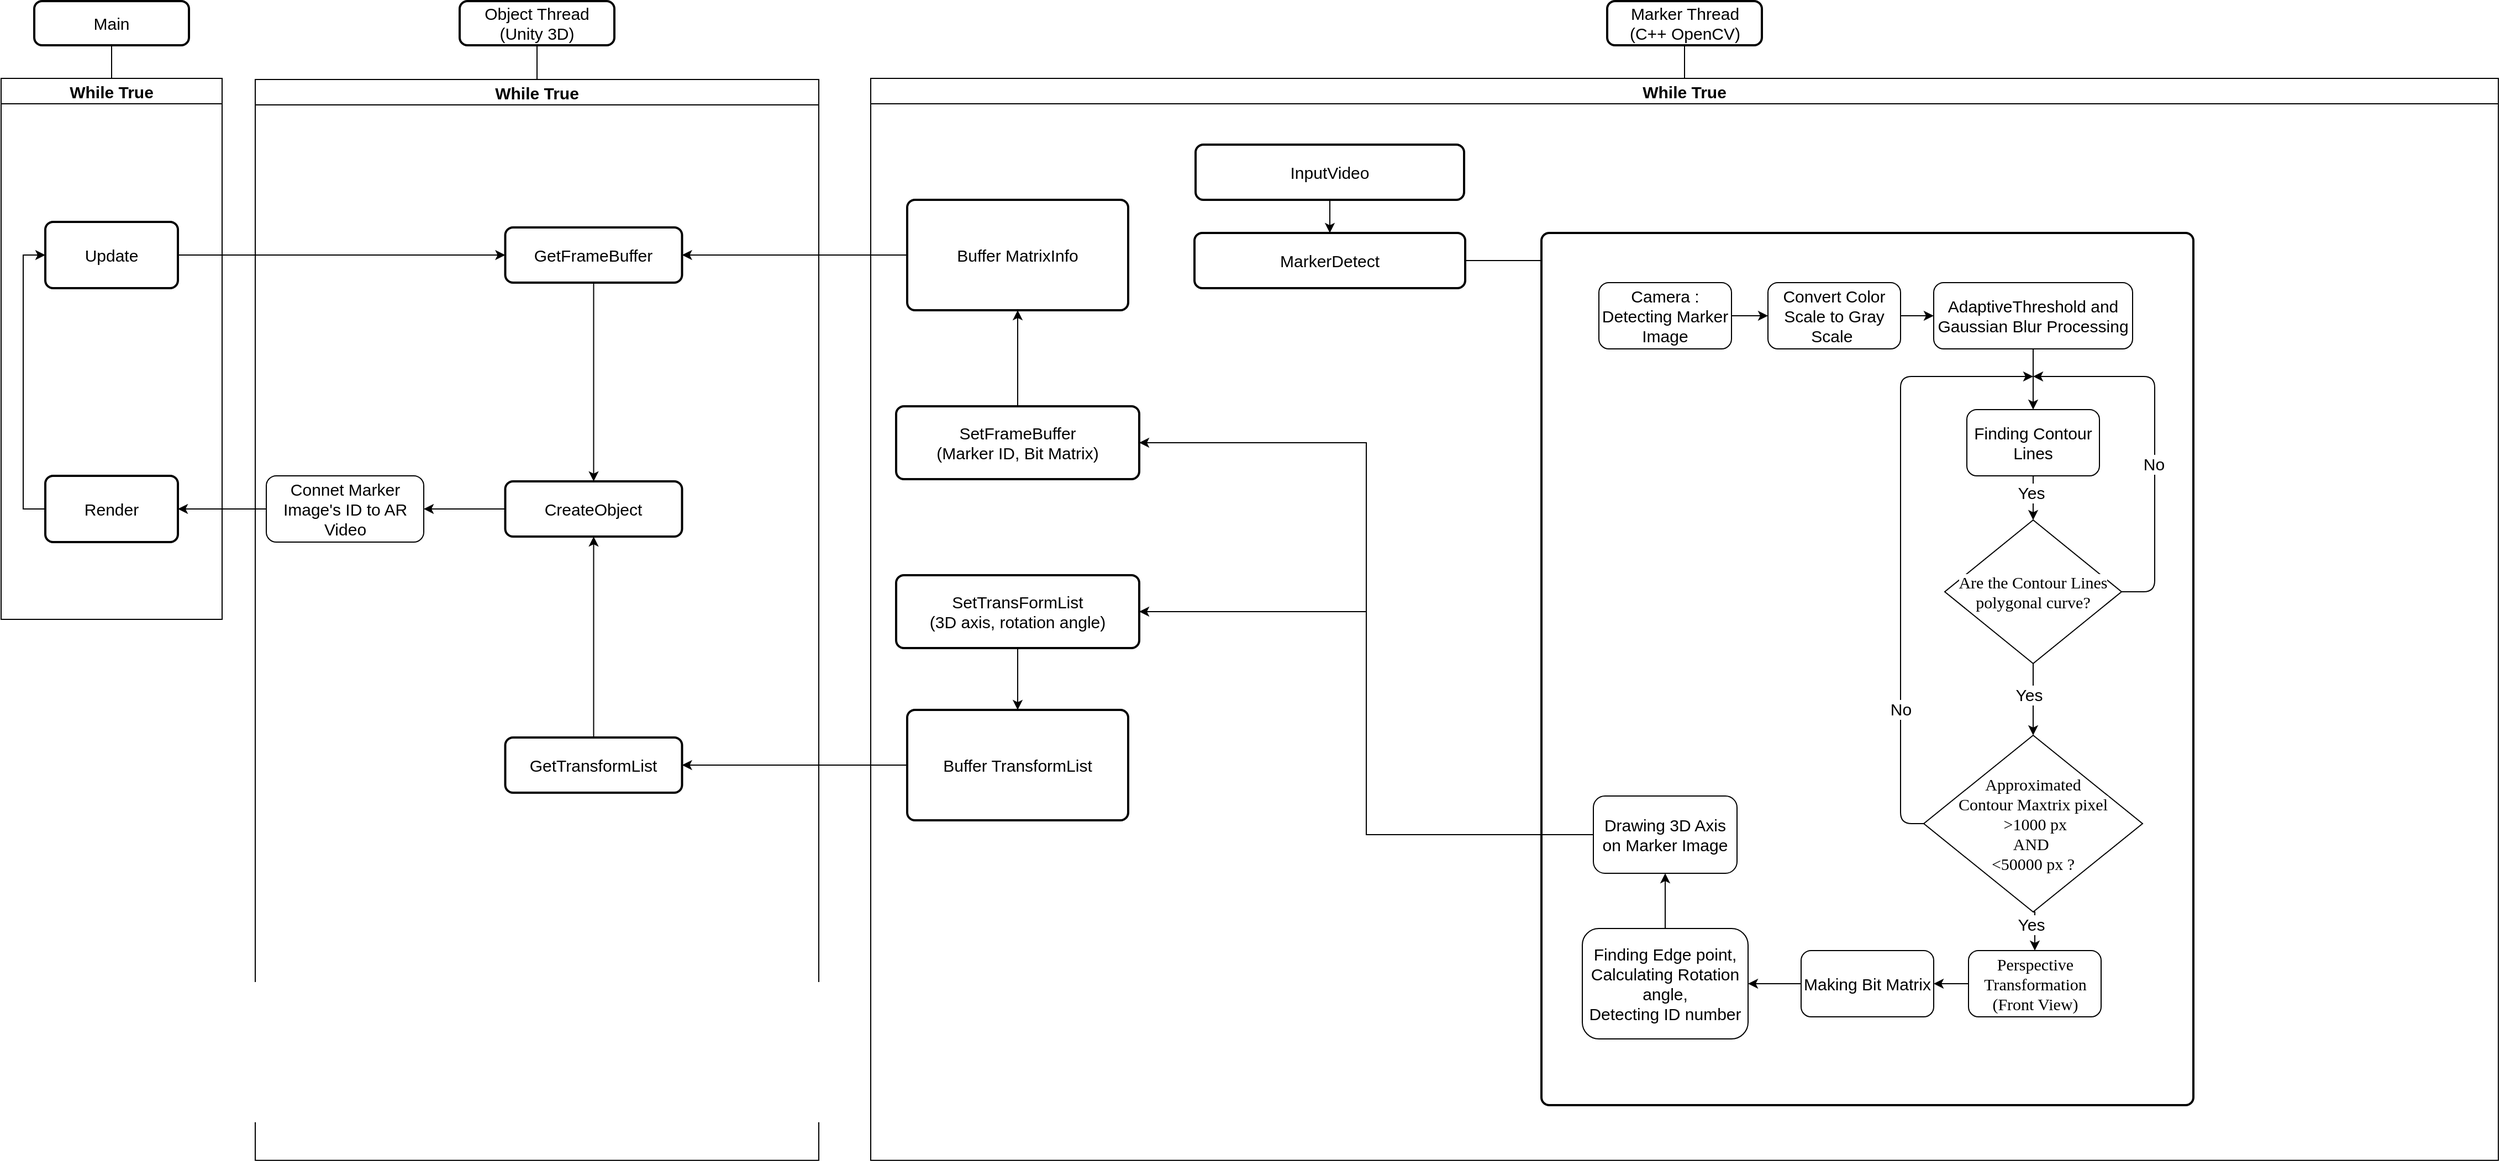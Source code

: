 <mxfile version="13.3.9" type="google"><diagram id="C5RBs43oDa-KdzZeNtuy" name="Page-1"><mxGraphModel dx="2338" dy="2376" grid="1" gridSize="10" guides="1" tooltips="1" connect="1" arrows="1" fold="1" page="1" pageScale="1" pageWidth="827" pageHeight="1169" math="0" shadow="0"><root><mxCell id="WIyWlLk6GJQsqaUBKTNV-0"/><mxCell id="WIyWlLk6GJQsqaUBKTNV-1" parent="WIyWlLk6GJQsqaUBKTNV-0"/><mxCell id="6Gjk1a8zu1ggyRA-XktW-2" value="While True" style="swimlane;startSize=23;fontSize=15;" vertex="1" parent="WIyWlLk6GJQsqaUBKTNV-1"><mxGeometry x="100" y="50" width="200" height="490" as="geometry"/></mxCell><mxCell id="6Gjk1a8zu1ggyRA-XktW-6" style="edgeStyle=orthogonalEdgeStyle;rounded=0;orthogonalLoop=1;jettySize=auto;html=1;exitX=0;exitY=0.5;exitDx=0;exitDy=0;entryX=0;entryY=0.5;entryDx=0;entryDy=0;fontSize=15;" edge="1" parent="6Gjk1a8zu1ggyRA-XktW-2" source="6Gjk1a8zu1ggyRA-XktW-5" target="6Gjk1a8zu1ggyRA-XktW-4"><mxGeometry relative="1" as="geometry"/></mxCell><mxCell id="6Gjk1a8zu1ggyRA-XktW-5" value="Render" style="rounded=1;whiteSpace=wrap;html=1;absoluteArcSize=1;arcSize=14;strokeWidth=2;fontSize=15;" vertex="1" parent="6Gjk1a8zu1ggyRA-XktW-2"><mxGeometry x="40" y="360" width="120" height="60" as="geometry"/></mxCell><mxCell id="6Gjk1a8zu1ggyRA-XktW-4" value="Update" style="rounded=1;whiteSpace=wrap;html=1;absoluteArcSize=1;arcSize=14;strokeWidth=2;fontSize=15;" vertex="1" parent="6Gjk1a8zu1ggyRA-XktW-2"><mxGeometry x="40" y="130" width="120" height="60" as="geometry"/></mxCell><mxCell id="6Gjk1a8zu1ggyRA-XktW-7" value="While True" style="swimlane;fontSize=15;startSize=23;" vertex="1" parent="WIyWlLk6GJQsqaUBKTNV-1"><mxGeometry x="330" y="51" width="510" height="979" as="geometry"/></mxCell><mxCell id="6Gjk1a8zu1ggyRA-XktW-178" style="edgeStyle=orthogonalEdgeStyle;rounded=0;orthogonalLoop=1;jettySize=auto;html=1;entryX=0.5;entryY=0;entryDx=0;entryDy=0;fontSize=15;" edge="1" parent="6Gjk1a8zu1ggyRA-XktW-7" source="6Gjk1a8zu1ggyRA-XktW-9" target="6Gjk1a8zu1ggyRA-XktW-176"><mxGeometry relative="1" as="geometry"/></mxCell><mxCell id="6Gjk1a8zu1ggyRA-XktW-9" value="GetFrameBuffer" style="rounded=1;whiteSpace=wrap;html=1;absoluteArcSize=1;arcSize=14;strokeWidth=2;fontSize=15;" vertex="1" parent="6Gjk1a8zu1ggyRA-XktW-7"><mxGeometry x="226.25" y="134" width="160" height="50" as="geometry"/></mxCell><mxCell id="6Gjk1a8zu1ggyRA-XktW-177" style="edgeStyle=orthogonalEdgeStyle;rounded=0;orthogonalLoop=1;jettySize=auto;html=1;entryX=0.5;entryY=1;entryDx=0;entryDy=0;fontSize=15;" edge="1" parent="6Gjk1a8zu1ggyRA-XktW-7" source="6Gjk1a8zu1ggyRA-XktW-112" target="6Gjk1a8zu1ggyRA-XktW-176"><mxGeometry relative="1" as="geometry"/></mxCell><mxCell id="6Gjk1a8zu1ggyRA-XktW-112" value="GetTransformList" style="rounded=1;whiteSpace=wrap;html=1;absoluteArcSize=1;arcSize=14;strokeWidth=2;fontSize=15;" vertex="1" parent="6Gjk1a8zu1ggyRA-XktW-7"><mxGeometry x="226.25" y="596" width="160" height="50" as="geometry"/></mxCell><mxCell id="6Gjk1a8zu1ggyRA-XktW-165" value="Connet Marker Image's ID to AR Video" style="rounded=1;whiteSpace=wrap;html=1;fontSize=15;" vertex="1" parent="6Gjk1a8zu1ggyRA-XktW-7"><mxGeometry x="10" y="359" width="142.5" height="60" as="geometry"/></mxCell><mxCell id="6Gjk1a8zu1ggyRA-XktW-180" style="edgeStyle=orthogonalEdgeStyle;rounded=0;orthogonalLoop=1;jettySize=auto;html=1;fontSize=15;" edge="1" parent="6Gjk1a8zu1ggyRA-XktW-7" source="6Gjk1a8zu1ggyRA-XktW-176" target="6Gjk1a8zu1ggyRA-XktW-165"><mxGeometry relative="1" as="geometry"/></mxCell><mxCell id="6Gjk1a8zu1ggyRA-XktW-176" value="CreateObject" style="rounded=1;whiteSpace=wrap;html=1;absoluteArcSize=1;arcSize=14;strokeWidth=2;fontSize=15;" vertex="1" parent="6Gjk1a8zu1ggyRA-XktW-7"><mxGeometry x="226.25" y="364" width="160" height="50" as="geometry"/></mxCell><mxCell id="6Gjk1a8zu1ggyRA-XktW-10" value="While True" style="swimlane;fontSize=15;startSize=23;" vertex="1" parent="WIyWlLk6GJQsqaUBKTNV-1"><mxGeometry x="887" y="50" width="1473" height="980" as="geometry"/></mxCell><mxCell id="6Gjk1a8zu1ggyRA-XktW-104" value="" style="rounded=1;whiteSpace=wrap;html=1;absoluteArcSize=1;arcSize=14;strokeWidth=2;fontSize=15;" vertex="1" parent="6Gjk1a8zu1ggyRA-XktW-10"><mxGeometry x="607" y="140" width="590" height="790" as="geometry"/></mxCell><mxCell id="6Gjk1a8zu1ggyRA-XktW-120" style="edgeStyle=orthogonalEdgeStyle;rounded=0;orthogonalLoop=1;jettySize=auto;html=1;exitX=0.5;exitY=1;exitDx=0;exitDy=0;fontSize=15;" edge="1" parent="6Gjk1a8zu1ggyRA-XktW-10" source="6Gjk1a8zu1ggyRA-XktW-11" target="6Gjk1a8zu1ggyRA-XktW-12"><mxGeometry relative="1" as="geometry"/></mxCell><mxCell id="6Gjk1a8zu1ggyRA-XktW-11" value="InputVideo" style="rounded=1;whiteSpace=wrap;html=1;absoluteArcSize=1;arcSize=14;strokeWidth=2;fontSize=15;" vertex="1" parent="6Gjk1a8zu1ggyRA-XktW-10"><mxGeometry x="294" y="60" width="243" height="50" as="geometry"/></mxCell><mxCell id="6Gjk1a8zu1ggyRA-XktW-12" value="MarkerDetect" style="rounded=1;whiteSpace=wrap;html=1;absoluteArcSize=1;arcSize=14;strokeWidth=2;fontSize=15;" vertex="1" parent="6Gjk1a8zu1ggyRA-XktW-10"><mxGeometry x="293" y="140" width="245" height="50" as="geometry"/></mxCell><mxCell id="6Gjk1a8zu1ggyRA-XktW-41" value="Camera : Detecting Marker Image" style="rounded=1;whiteSpace=wrap;html=1;fontSize=15;" vertex="1" parent="6Gjk1a8zu1ggyRA-XktW-10"><mxGeometry x="659" y="185" width="120" height="60" as="geometry"/></mxCell><mxCell id="6Gjk1a8zu1ggyRA-XktW-43" value="Convert Color Scale to Gray Scale&amp;nbsp;" style="rounded=1;whiteSpace=wrap;html=1;fontSize=15;" vertex="1" parent="6Gjk1a8zu1ggyRA-XktW-10"><mxGeometry x="812" y="185" width="120" height="60" as="geometry"/></mxCell><mxCell id="6Gjk1a8zu1ggyRA-XktW-40" value="" style="edgeStyle=orthogonalEdgeStyle;rounded=0;orthogonalLoop=1;jettySize=auto;html=1;" edge="1" parent="6Gjk1a8zu1ggyRA-XktW-10" source="6Gjk1a8zu1ggyRA-XktW-41" target="6Gjk1a8zu1ggyRA-XktW-43"><mxGeometry relative="1" as="geometry"/></mxCell><mxCell id="6Gjk1a8zu1ggyRA-XktW-45" value="AdaptiveThreshold and Gaussian Blur Processing" style="rounded=1;whiteSpace=wrap;html=1;fontSize=15;" vertex="1" parent="6Gjk1a8zu1ggyRA-XktW-10"><mxGeometry x="962" y="185" width="180" height="60" as="geometry"/></mxCell><mxCell id="6Gjk1a8zu1ggyRA-XktW-42" value="" style="edgeStyle=orthogonalEdgeStyle;rounded=0;orthogonalLoop=1;jettySize=auto;html=1;" edge="1" parent="6Gjk1a8zu1ggyRA-XktW-10" source="6Gjk1a8zu1ggyRA-XktW-43" target="6Gjk1a8zu1ggyRA-XktW-45"><mxGeometry relative="1" as="geometry"/></mxCell><mxCell id="6Gjk1a8zu1ggyRA-XktW-76" value="" style="endArrow=classic;html=1;exitX=1;exitY=0.5;exitDx=0;exitDy=0;" edge="1" parent="6Gjk1a8zu1ggyRA-XktW-10" source="6Gjk1a8zu1ggyRA-XktW-49"><mxGeometry width="50" height="50" relative="1" as="geometry"><mxPoint x="1202" y="530" as="sourcePoint"/><mxPoint x="1052" y="270" as="targetPoint"/><Array as="points"><mxPoint x="1162" y="465"/><mxPoint x="1162" y="270"/></Array></mxGeometry></mxCell><mxCell id="6Gjk1a8zu1ggyRA-XktW-78" value="No" style="edgeLabel;html=1;align=center;verticalAlign=middle;resizable=0;points=[];fontSize=15;" vertex="1" connectable="0" parent="6Gjk1a8zu1ggyRA-XktW-76"><mxGeometry x="-0.336" y="1" relative="1" as="geometry"><mxPoint y="-35.41" as="offset"/></mxGeometry></mxCell><mxCell id="6Gjk1a8zu1ggyRA-XktW-47" value="Finding Contour Lines" style="rounded=1;whiteSpace=wrap;html=1;fontSize=15;" vertex="1" parent="6Gjk1a8zu1ggyRA-XktW-10"><mxGeometry x="992" y="300" width="120" height="60" as="geometry"/></mxCell><mxCell id="6Gjk1a8zu1ggyRA-XktW-44" value="" style="edgeStyle=orthogonalEdgeStyle;rounded=0;orthogonalLoop=1;jettySize=auto;html=1;" edge="1" parent="6Gjk1a8zu1ggyRA-XktW-10" source="6Gjk1a8zu1ggyRA-XktW-45" target="6Gjk1a8zu1ggyRA-XktW-47"><mxGeometry relative="1" as="geometry"/></mxCell><mxCell id="6Gjk1a8zu1ggyRA-XktW-49" value="&lt;span style=&quot;font-family: &amp;quot;ubuntu condensed&amp;quot; , &amp;quot;noto sans korean&amp;quot; ; font-size: 15px ; background-color: rgb(255 , 255 , 255)&quot;&gt;Are the Contour Lines polygonal curve?&lt;/span&gt;" style="rhombus;whiteSpace=wrap;html=1;fontSize=15;" vertex="1" parent="6Gjk1a8zu1ggyRA-XktW-10"><mxGeometry x="972" y="400" width="160" height="130" as="geometry"/></mxCell><mxCell id="6Gjk1a8zu1ggyRA-XktW-46" value="" style="edgeStyle=orthogonalEdgeStyle;rounded=0;orthogonalLoop=1;jettySize=auto;html=1;" edge="1" parent="6Gjk1a8zu1ggyRA-XktW-10" source="6Gjk1a8zu1ggyRA-XktW-47" target="6Gjk1a8zu1ggyRA-XktW-49"><mxGeometry relative="1" as="geometry"/></mxCell><mxCell id="6Gjk1a8zu1ggyRA-XktW-91" style="edgeStyle=orthogonalEdgeStyle;rounded=0;orthogonalLoop=1;jettySize=auto;html=1;exitX=0.5;exitY=1;exitDx=0;exitDy=0;entryX=0.5;entryY=0;entryDx=0;entryDy=0;fontSize=15;" edge="1" parent="6Gjk1a8zu1ggyRA-XktW-10" source="6Gjk1a8zu1ggyRA-XktW-80" target="6Gjk1a8zu1ggyRA-XktW-88"><mxGeometry relative="1" as="geometry"/></mxCell><mxCell id="6Gjk1a8zu1ggyRA-XktW-80" value="&lt;font face=&quot;ubuntu condensed, noto sans korean&quot; style=&quot;font-size: 15px&quot;&gt;&lt;span style=&quot;font-size: 15px ; background-color: rgb(255 , 255 , 255)&quot;&gt;Approximated&lt;br style=&quot;font-size: 15px&quot;&gt;Contour Maxtrix pixel&lt;br style=&quot;font-size: 15px&quot;&gt;&amp;nbsp;&amp;gt;1000 px &lt;br style=&quot;font-size: 15px&quot;&gt;AND&amp;nbsp;&lt;br style=&quot;font-size: 15px&quot;&gt;&amp;lt;50000 px ?&lt;/span&gt;&lt;/font&gt;" style="rhombus;whiteSpace=wrap;html=1;fontSize=15;" vertex="1" parent="6Gjk1a8zu1ggyRA-XktW-10"><mxGeometry x="953" y="595" width="198" height="160" as="geometry"/></mxCell><mxCell id="6Gjk1a8zu1ggyRA-XktW-81" value="" style="edgeStyle=orthogonalEdgeStyle;rounded=0;orthogonalLoop=1;jettySize=auto;html=1;exitX=0.5;exitY=1;exitDx=0;exitDy=0;entryX=0.5;entryY=0;entryDx=0;entryDy=0;" edge="1" parent="6Gjk1a8zu1ggyRA-XktW-10" source="6Gjk1a8zu1ggyRA-XktW-49" target="6Gjk1a8zu1ggyRA-XktW-80"><mxGeometry relative="1" as="geometry"><mxPoint x="753.0" y="575" as="sourcePoint"/><mxPoint x="813" y="575" as="targetPoint"/></mxGeometry></mxCell><mxCell id="6Gjk1a8zu1ggyRA-XktW-82" value="" style="endArrow=classic;html=1;exitX=0;exitY=0.5;exitDx=0;exitDy=0;" edge="1" parent="6Gjk1a8zu1ggyRA-XktW-10" source="6Gjk1a8zu1ggyRA-XktW-80"><mxGeometry width="50" height="50" relative="1" as="geometry"><mxPoint x="932" y="670" as="sourcePoint"/><mxPoint x="1052" y="270" as="targetPoint"/><Array as="points"><mxPoint x="932" y="675"/><mxPoint x="932" y="270"/></Array></mxGeometry></mxCell><mxCell id="6Gjk1a8zu1ggyRA-XktW-83" value="No" style="edgeLabel;html=1;align=center;verticalAlign=middle;resizable=0;points=[];fontSize=15;" vertex="1" connectable="0" parent="6Gjk1a8zu1ggyRA-XktW-82"><mxGeometry x="-0.568" y="-2" relative="1" as="geometry"><mxPoint x="-2" y="-7.67" as="offset"/></mxGeometry></mxCell><mxCell id="6Gjk1a8zu1ggyRA-XktW-96" style="edgeStyle=orthogonalEdgeStyle;rounded=0;orthogonalLoop=1;jettySize=auto;html=1;exitX=0;exitY=0.5;exitDx=0;exitDy=0;fontSize=15;" edge="1" parent="6Gjk1a8zu1ggyRA-XktW-10" source="6Gjk1a8zu1ggyRA-XktW-88" target="6Gjk1a8zu1ggyRA-XktW-93"><mxGeometry relative="1" as="geometry"/></mxCell><mxCell id="6Gjk1a8zu1ggyRA-XktW-88" value="&lt;span style=&quot;font-family: &amp;quot;ubuntu condensed&amp;quot; , &amp;quot;noto sans korean&amp;quot; ; font-size: 15px ; background-color: rgb(255 , 255 , 255)&quot;&gt;Perspective Transformation&lt;br style=&quot;font-size: 15px;&quot;&gt;(Front View)&lt;br style=&quot;font-size: 15px;&quot;&gt;&lt;/span&gt;" style="rounded=1;whiteSpace=wrap;html=1;fontSize=15;" vertex="1" parent="6Gjk1a8zu1ggyRA-XktW-10"><mxGeometry x="993.5" y="790" width="120" height="60" as="geometry"/></mxCell><mxCell id="6Gjk1a8zu1ggyRA-XktW-97" style="edgeStyle=orthogonalEdgeStyle;rounded=0;orthogonalLoop=1;jettySize=auto;html=1;exitX=0;exitY=0.5;exitDx=0;exitDy=0;fontSize=15;" edge="1" parent="6Gjk1a8zu1ggyRA-XktW-10" source="6Gjk1a8zu1ggyRA-XktW-93" target="6Gjk1a8zu1ggyRA-XktW-94"><mxGeometry relative="1" as="geometry"/></mxCell><mxCell id="6Gjk1a8zu1ggyRA-XktW-93" value="Making Bit Matrix" style="rounded=1;whiteSpace=wrap;html=1;fontSize=15;" vertex="1" parent="6Gjk1a8zu1ggyRA-XktW-10"><mxGeometry x="842" y="790" width="120" height="60" as="geometry"/></mxCell><mxCell id="6Gjk1a8zu1ggyRA-XktW-100" style="edgeStyle=orthogonalEdgeStyle;rounded=0;orthogonalLoop=1;jettySize=auto;html=1;exitX=0.5;exitY=0;exitDx=0;exitDy=0;entryX=0.5;entryY=1;entryDx=0;entryDy=0;fontSize=15;" edge="1" parent="6Gjk1a8zu1ggyRA-XktW-10" source="6Gjk1a8zu1ggyRA-XktW-94" target="6Gjk1a8zu1ggyRA-XktW-95"><mxGeometry relative="1" as="geometry"/></mxCell><mxCell id="6Gjk1a8zu1ggyRA-XktW-94" value="Finding Edge point, &lt;br style=&quot;font-size: 15px;&quot;&gt;Calculating Rotation angle,&lt;br style=&quot;font-size: 15px;&quot;&gt;Detecting ID number" style="rounded=1;whiteSpace=wrap;html=1;fontSize=15;" vertex="1" parent="6Gjk1a8zu1ggyRA-XktW-10"><mxGeometry x="644" y="770" width="150" height="100" as="geometry"/></mxCell><mxCell id="6Gjk1a8zu1ggyRA-XktW-187" style="edgeStyle=orthogonalEdgeStyle;rounded=0;orthogonalLoop=1;jettySize=auto;html=1;entryX=1;entryY=0.5;entryDx=0;entryDy=0;fontSize=15;" edge="1" parent="6Gjk1a8zu1ggyRA-XktW-10" source="6Gjk1a8zu1ggyRA-XktW-95" target="6Gjk1a8zu1ggyRA-XktW-185"><mxGeometry relative="1" as="geometry"/></mxCell><mxCell id="6Gjk1a8zu1ggyRA-XktW-188" style="edgeStyle=orthogonalEdgeStyle;rounded=0;orthogonalLoop=1;jettySize=auto;html=1;entryX=1;entryY=0.5;entryDx=0;entryDy=0;fontSize=15;" edge="1" parent="6Gjk1a8zu1ggyRA-XktW-10" source="6Gjk1a8zu1ggyRA-XktW-95" target="6Gjk1a8zu1ggyRA-XktW-105"><mxGeometry relative="1" as="geometry"/></mxCell><mxCell id="6Gjk1a8zu1ggyRA-XktW-95" value="Drawing 3D Axis &lt;br&gt;on Marker Image" style="rounded=1;whiteSpace=wrap;html=1;fontSize=15;" vertex="1" parent="6Gjk1a8zu1ggyRA-XktW-10"><mxGeometry x="654" y="650" width="130" height="70" as="geometry"/></mxCell><mxCell id="6Gjk1a8zu1ggyRA-XktW-173" style="edgeStyle=orthogonalEdgeStyle;rounded=0;orthogonalLoop=1;jettySize=auto;html=1;exitX=0.5;exitY=0;exitDx=0;exitDy=0;entryX=0.5;entryY=1;entryDx=0;entryDy=0;fontSize=15;" edge="1" parent="6Gjk1a8zu1ggyRA-XktW-10" source="6Gjk1a8zu1ggyRA-XktW-105" target="6Gjk1a8zu1ggyRA-XktW-125"><mxGeometry relative="1" as="geometry"/></mxCell><mxCell id="6Gjk1a8zu1ggyRA-XktW-105" value="SetFrameBuffer&lt;br&gt;(Marker ID, Bit Matrix)" style="rounded=1;whiteSpace=wrap;html=1;absoluteArcSize=1;arcSize=14;strokeWidth=2;fontSize=15;" vertex="1" parent="6Gjk1a8zu1ggyRA-XktW-10"><mxGeometry x="23" y="297" width="220" height="66" as="geometry"/></mxCell><mxCell id="6Gjk1a8zu1ggyRA-XktW-117" value="" style="endArrow=none;html=1;fontSize=15;exitX=1;exitY=0.5;exitDx=0;exitDy=0;" edge="1" parent="6Gjk1a8zu1ggyRA-XktW-10"><mxGeometry width="50" height="50" relative="1" as="geometry"><mxPoint x="539" y="165" as="sourcePoint"/><mxPoint x="606" y="165" as="targetPoint"/></mxGeometry></mxCell><mxCell id="6Gjk1a8zu1ggyRA-XktW-125" value="Buffer MatrixInfo" style="rounded=1;whiteSpace=wrap;html=1;absoluteArcSize=1;arcSize=14;strokeWidth=2;fontSize=15;" vertex="1" parent="6Gjk1a8zu1ggyRA-XktW-10"><mxGeometry x="33" y="110" width="200" height="100" as="geometry"/></mxCell><mxCell id="6Gjk1a8zu1ggyRA-XktW-159" value="Buffer TransformList" style="rounded=1;whiteSpace=wrap;html=1;absoluteArcSize=1;arcSize=14;strokeWidth=2;fontSize=15;" vertex="1" parent="6Gjk1a8zu1ggyRA-XktW-10"><mxGeometry x="33" y="572" width="200" height="100" as="geometry"/></mxCell><mxCell id="6Gjk1a8zu1ggyRA-XktW-189" style="edgeStyle=orthogonalEdgeStyle;rounded=0;orthogonalLoop=1;jettySize=auto;html=1;fontSize=15;" edge="1" parent="6Gjk1a8zu1ggyRA-XktW-10" source="6Gjk1a8zu1ggyRA-XktW-185" target="6Gjk1a8zu1ggyRA-XktW-159"><mxGeometry relative="1" as="geometry"/></mxCell><mxCell id="6Gjk1a8zu1ggyRA-XktW-185" value="SetTransFormList&lt;br&gt;(3D axis, rotation angle)" style="rounded=1;whiteSpace=wrap;html=1;absoluteArcSize=1;arcSize=14;strokeWidth=2;fontSize=15;" vertex="1" parent="6Gjk1a8zu1ggyRA-XktW-10"><mxGeometry x="23" y="450" width="220" height="66" as="geometry"/></mxCell><mxCell id="6Gjk1a8zu1ggyRA-XktW-67" value="Main" style="rounded=1;whiteSpace=wrap;html=1;absoluteArcSize=1;arcSize=14;strokeWidth=2;fontSize=15;" vertex="1" parent="WIyWlLk6GJQsqaUBKTNV-1"><mxGeometry x="130" y="-20" width="140" height="40" as="geometry"/></mxCell><mxCell id="6Gjk1a8zu1ggyRA-XktW-68" value="Object Thread&lt;br&gt;(Unity 3D)" style="rounded=1;whiteSpace=wrap;html=1;absoluteArcSize=1;arcSize=14;strokeWidth=2;fontSize=15;" vertex="1" parent="WIyWlLk6GJQsqaUBKTNV-1"><mxGeometry x="515" y="-20" width="140" height="40" as="geometry"/></mxCell><mxCell id="6Gjk1a8zu1ggyRA-XktW-69" value="Marker Thread&lt;br&gt;(C++ OpenCV)" style="rounded=1;whiteSpace=wrap;html=1;absoluteArcSize=1;arcSize=14;strokeWidth=2;fontSize=15;" vertex="1" parent="WIyWlLk6GJQsqaUBKTNV-1"><mxGeometry x="1553.5" y="-20" width="140" height="40" as="geometry"/></mxCell><mxCell id="6Gjk1a8zu1ggyRA-XktW-73" value="" style="endArrow=none;html=1;fontSize=15;exitX=0.5;exitY=1;exitDx=0;exitDy=0;entryX=0.5;entryY=0;entryDx=0;entryDy=0;" edge="1" parent="WIyWlLk6GJQsqaUBKTNV-1" source="6Gjk1a8zu1ggyRA-XktW-67" target="6Gjk1a8zu1ggyRA-XktW-2"><mxGeometry width="50" height="50" relative="1" as="geometry"><mxPoint x="730" y="340" as="sourcePoint"/><mxPoint x="780" y="290" as="targetPoint"/></mxGeometry></mxCell><mxCell id="6Gjk1a8zu1ggyRA-XktW-74" value="" style="endArrow=none;html=1;fontSize=15;exitX=0.5;exitY=1;exitDx=0;exitDy=0;entryX=0.5;entryY=0;entryDx=0;entryDy=0;" edge="1" parent="WIyWlLk6GJQsqaUBKTNV-1" source="6Gjk1a8zu1ggyRA-XktW-68" target="6Gjk1a8zu1ggyRA-XktW-7"><mxGeometry width="50" height="50" relative="1" as="geometry"><mxPoint x="249" y="30" as="sourcePoint"/><mxPoint x="249" y="60" as="targetPoint"/></mxGeometry></mxCell><mxCell id="6Gjk1a8zu1ggyRA-XktW-75" value="" style="endArrow=none;html=1;fontSize=15;exitX=0.5;exitY=0;exitDx=0;exitDy=0;entryX=0.5;entryY=1;entryDx=0;entryDy=0;" edge="1" parent="WIyWlLk6GJQsqaUBKTNV-1" source="6Gjk1a8zu1ggyRA-XktW-10" target="6Gjk1a8zu1ggyRA-XktW-69"><mxGeometry width="50" height="50" relative="1" as="geometry"><mxPoint x="220" y="40" as="sourcePoint"/><mxPoint x="220" y="70" as="targetPoint"/></mxGeometry></mxCell><mxCell id="6Gjk1a8zu1ggyRA-XktW-85" value="Yes" style="edgeLabel;html=1;align=center;verticalAlign=middle;resizable=0;points=[];fontSize=15;" vertex="1" connectable="0" parent="WIyWlLk6GJQsqaUBKTNV-1"><mxGeometry x="1680.0" y="630.711" as="geometry"><mxPoint x="255" y="-23" as="offset"/></mxGeometry></mxCell><mxCell id="6Gjk1a8zu1ggyRA-XktW-87" value="Yes" style="edgeLabel;html=1;align=center;verticalAlign=middle;resizable=0;points=[];fontSize=15;" vertex="1" connectable="0" parent="WIyWlLk6GJQsqaUBKTNV-1"><mxGeometry x="1679.0" y="695.001" as="geometry"><mxPoint x="258" y="-270" as="offset"/></mxGeometry></mxCell><mxCell id="6Gjk1a8zu1ggyRA-XktW-92" value="Yes" style="edgeLabel;html=1;align=center;verticalAlign=middle;resizable=0;points=[];fontSize=15;" vertex="1" connectable="0" parent="WIyWlLk6GJQsqaUBKTNV-1"><mxGeometry x="1687.0" y="695.001" as="geometry"><mxPoint x="250" y="121" as="offset"/></mxGeometry></mxCell><mxCell id="6Gjk1a8zu1ggyRA-XktW-114" style="edgeStyle=orthogonalEdgeStyle;rounded=0;orthogonalLoop=1;jettySize=auto;html=1;exitX=1;exitY=0.5;exitDx=0;exitDy=0;entryX=0;entryY=0.5;entryDx=0;entryDy=0;fontSize=15;" edge="1" parent="WIyWlLk6GJQsqaUBKTNV-1" source="6Gjk1a8zu1ggyRA-XktW-4" target="6Gjk1a8zu1ggyRA-XktW-9"><mxGeometry relative="1" as="geometry"/></mxCell><mxCell id="6Gjk1a8zu1ggyRA-XktW-115" style="edgeStyle=orthogonalEdgeStyle;rounded=0;orthogonalLoop=1;jettySize=auto;html=1;exitX=0;exitY=0.5;exitDx=0;exitDy=0;entryX=1;entryY=0.5;entryDx=0;entryDy=0;fontSize=15;" edge="1" parent="WIyWlLk6GJQsqaUBKTNV-1" source="6Gjk1a8zu1ggyRA-XktW-165" target="6Gjk1a8zu1ggyRA-XktW-5"><mxGeometry relative="1" as="geometry"/></mxCell><mxCell id="6Gjk1a8zu1ggyRA-XktW-169" style="edgeStyle=orthogonalEdgeStyle;rounded=0;orthogonalLoop=1;jettySize=auto;html=1;exitX=0;exitY=0.5;exitDx=0;exitDy=0;entryX=1;entryY=0.5;entryDx=0;entryDy=0;fontSize=15;" edge="1" parent="WIyWlLk6GJQsqaUBKTNV-1" source="6Gjk1a8zu1ggyRA-XktW-125" target="6Gjk1a8zu1ggyRA-XktW-9"><mxGeometry relative="1" as="geometry"/></mxCell><mxCell id="6Gjk1a8zu1ggyRA-XktW-181" style="edgeStyle=orthogonalEdgeStyle;rounded=0;orthogonalLoop=1;jettySize=auto;html=1;entryX=1;entryY=0.5;entryDx=0;entryDy=0;fontSize=15;" edge="1" parent="WIyWlLk6GJQsqaUBKTNV-1" source="6Gjk1a8zu1ggyRA-XktW-159" target="6Gjk1a8zu1ggyRA-XktW-112"><mxGeometry relative="1" as="geometry"/></mxCell></root></mxGraphModel></diagram></mxfile>